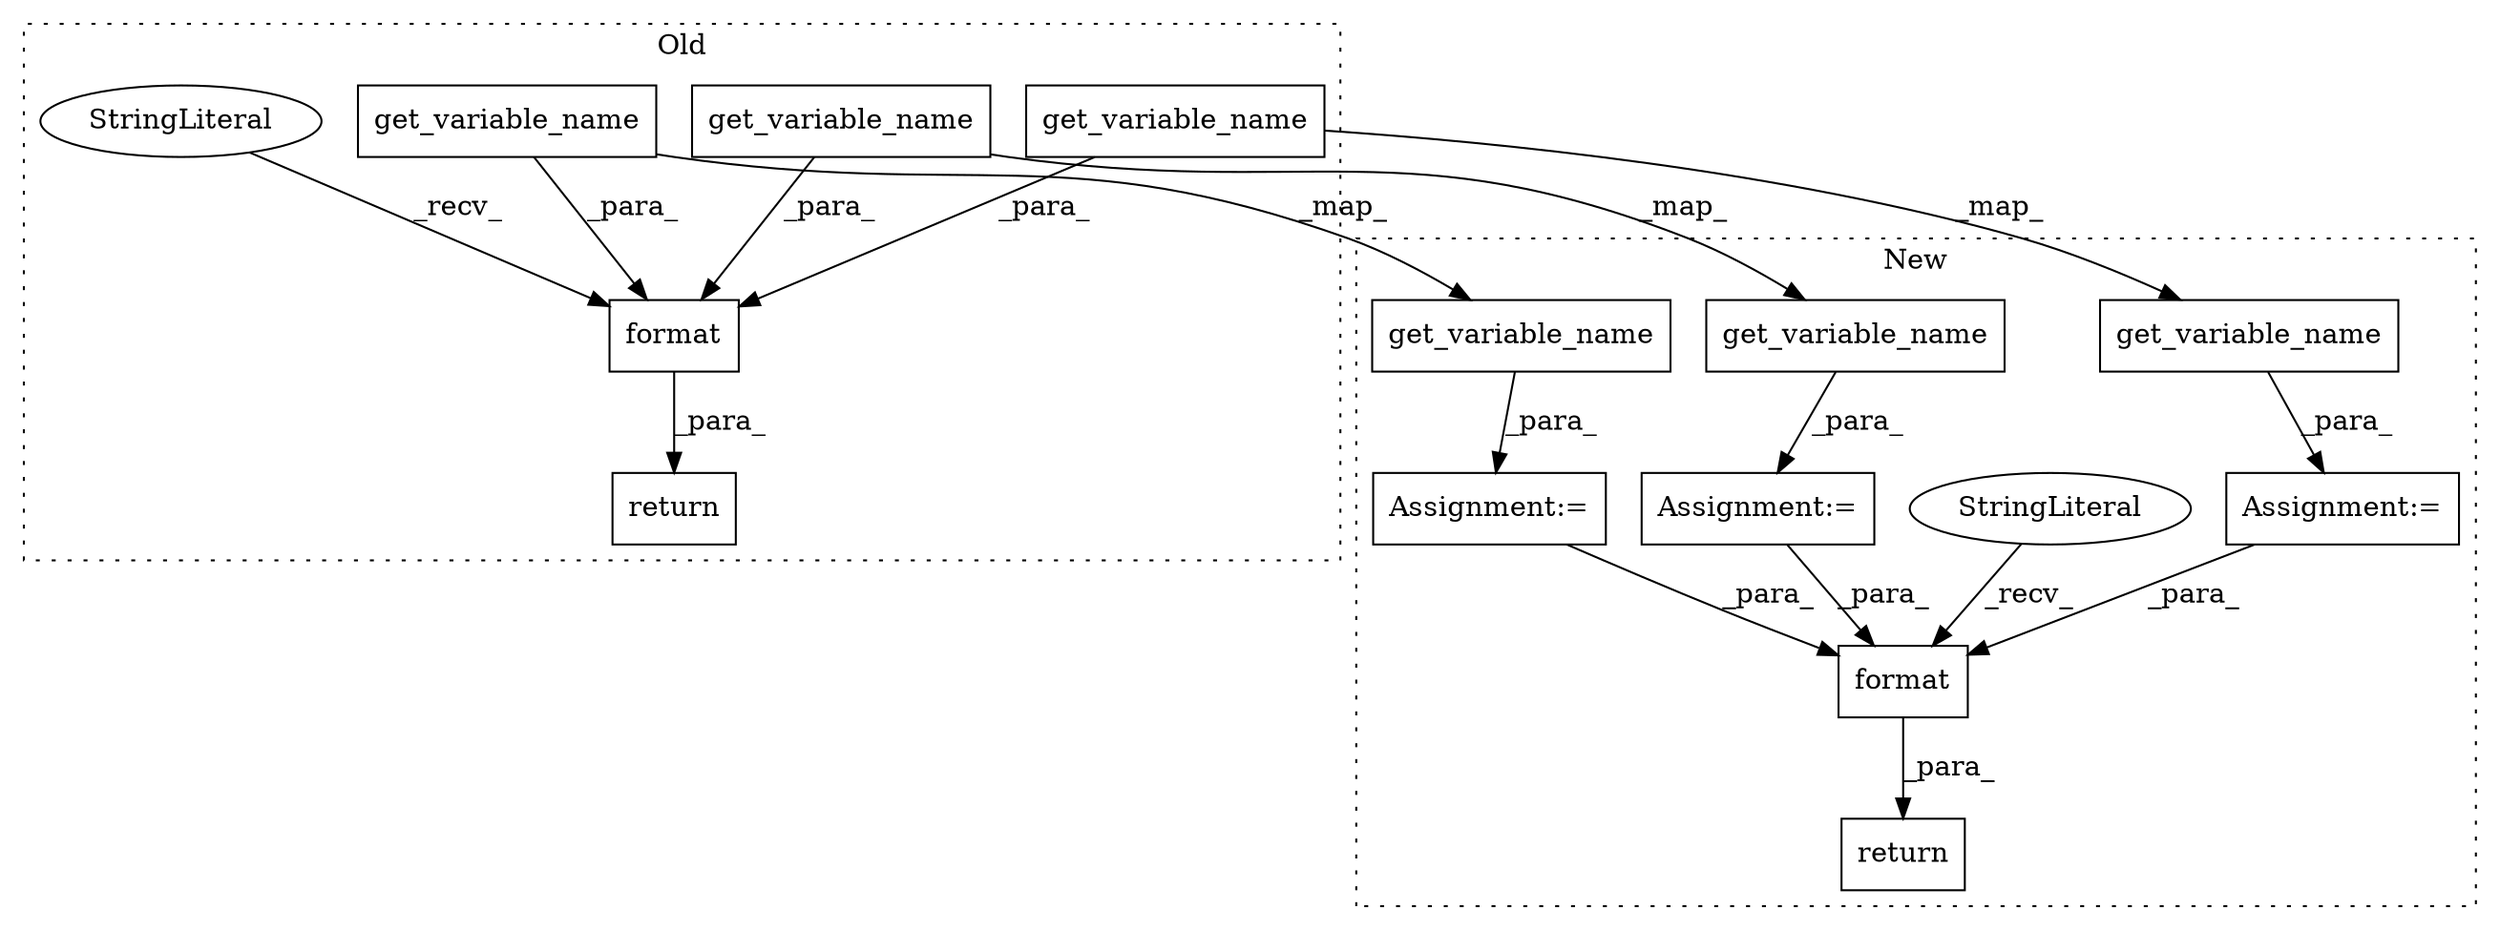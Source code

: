 digraph G {
subgraph cluster0 {
1 [label="get_variable_name" a="32" s="20947,20968" l="18,1" shape="box"];
4 [label="format" a="32" s="20888,20969" l="7,1" shape="box"];
9 [label="StringLiteral" a="45" s="20775" l="112" shape="ellipse"];
11 [label="get_variable_name" a="32" s="20900,20920" l="18,1" shape="box"];
14 [label="get_variable_name" a="32" s="20922,20945" l="18,1" shape="box"];
15 [label="return" a="41" s="20768" l="7" shape="box"];
label = "Old";
style="dotted";
}
subgraph cluster1 {
2 [label="get_variable_name" a="32" s="21111,21132" l="18,1" shape="box"];
3 [label="Assignment:=" a="7" s="21110" l="1" shape="box"];
5 [label="format" a="32" s="21259,21298" l="7,1" shape="box"];
6 [label="Assignment:=" a="7" s="21071" l="1" shape="box"];
7 [label="StringLiteral" a="45" s="21146" l="112" shape="ellipse"];
8 [label="Assignment:=" a="7" s="21033" l="1" shape="box"];
10 [label="get_variable_name" a="32" s="21034,21054" l="18,1" shape="box"];
12 [label="return" a="41" s="21139" l="7" shape="box"];
13 [label="get_variable_name" a="32" s="21072,21095" l="18,1" shape="box"];
label = "New";
style="dotted";
}
1 -> 4 [label="_para_"];
1 -> 2 [label="_map_"];
2 -> 3 [label="_para_"];
3 -> 5 [label="_para_"];
4 -> 15 [label="_para_"];
5 -> 12 [label="_para_"];
6 -> 5 [label="_para_"];
7 -> 5 [label="_recv_"];
8 -> 5 [label="_para_"];
9 -> 4 [label="_recv_"];
10 -> 8 [label="_para_"];
11 -> 10 [label="_map_"];
11 -> 4 [label="_para_"];
13 -> 6 [label="_para_"];
14 -> 4 [label="_para_"];
14 -> 13 [label="_map_"];
}